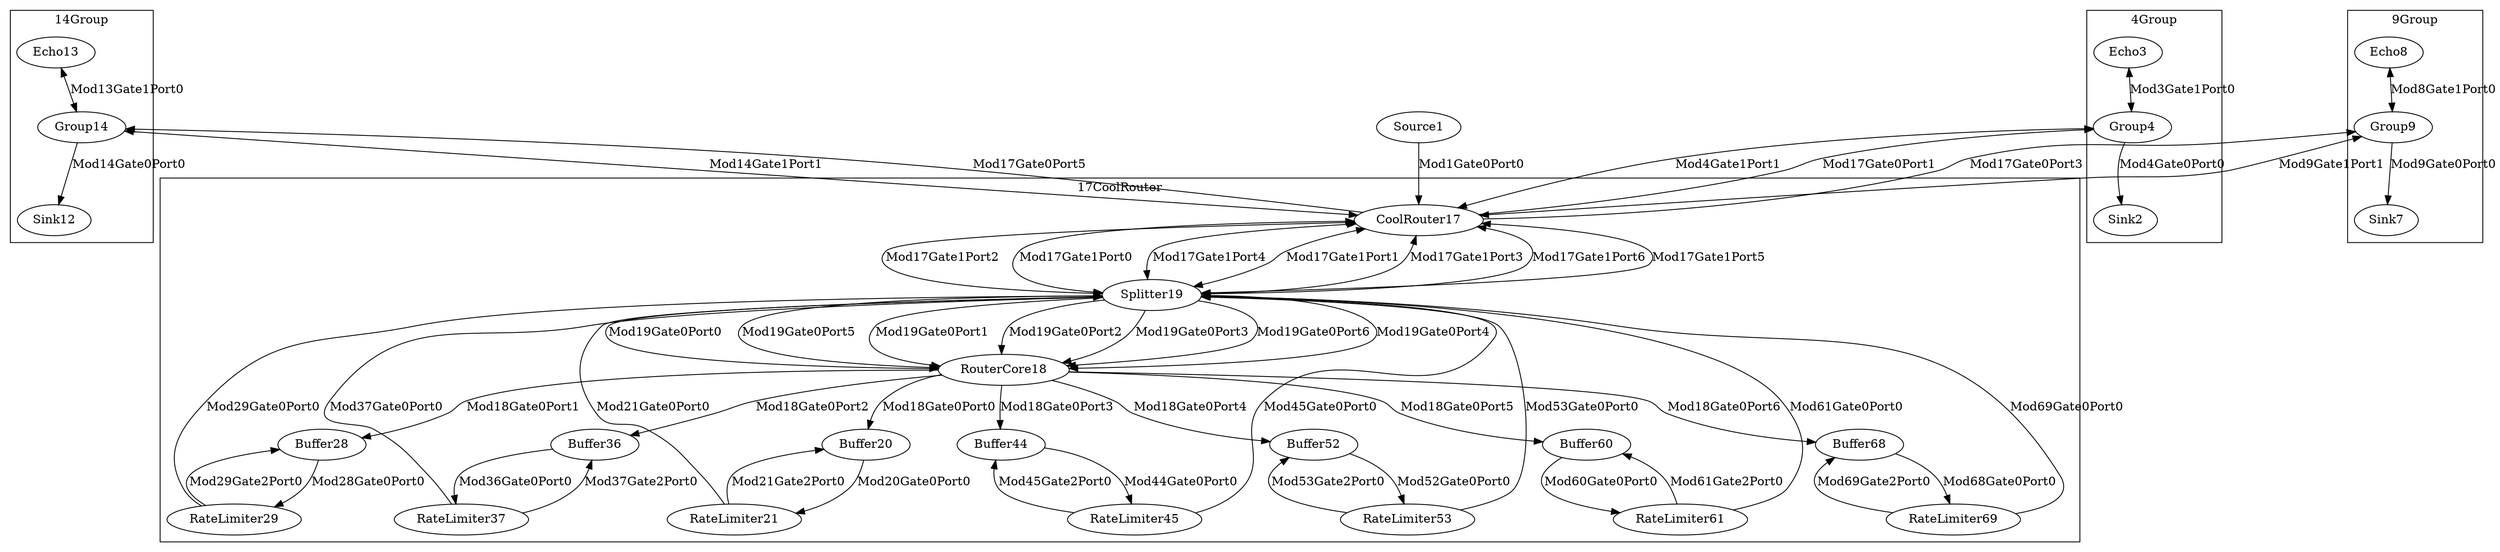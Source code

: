 digraph {
	1[label=Source1];
	subgraph cluster_4 { 
	label="4Group";
	4[label=Group4];
		3[label=Echo3];
		2[label=Sink2];
	 }
	subgraph cluster_9 { 
	label="9Group";
	9[label=Group9];
		8[label=Echo8];
		7[label=Sink7];
	 }
	subgraph cluster_14 { 
	label="14Group";
	14[label=Group14];
		13[label=Echo13];
		12[label=Sink12];
	 }
	subgraph cluster_17 { 
	label="17CoolRouter";
	17[label=CoolRouter17];
		18[label=RouterCore18];
		19[label=Splitter19];
		20[label=Buffer20];
		21[label=RateLimiter21];
		28[label=Buffer28];
		29[label=RateLimiter29];
		36[label=Buffer36];
		37[label=RateLimiter37];
		44[label=Buffer44];
		45[label=RateLimiter45];
		52[label=Buffer52];
		53[label=RateLimiter53];
		60[label=Buffer60];
		61[label=RateLimiter61];
		68[label=Buffer68];
		69[label=RateLimiter69];
	 }
	37 -> 36[label=Mod37Gate2Port0];
	37 -> 19[label=Mod37Gate0Port0];
	9 -> 7[label=Mod9Gate0Port0];
	9 -> 17[dir="both",label=Mod9Gate1Port1];
	1 -> 17[label=Mod1Gate0Port0];
	44 -> 45[label=Mod44Gate0Port0];
	20 -> 21[label=Mod20Gate0Port0];
	29 -> 28[label=Mod29Gate2Port0];
	29 -> 19[label=Mod29Gate0Port0];
	18 -> 68[label=Mod18Gate0Port6];
	18 -> 36[label=Mod18Gate0Port2];
	18 -> 20[label=Mod18Gate0Port0];
	18 -> 28[label=Mod18Gate0Port1];
	18 -> 44[label=Mod18Gate0Port3];
	18 -> 52[label=Mod18Gate0Port4];
	18 -> 60[label=Mod18Gate0Port5];
	28 -> 29[label=Mod28Gate0Port0];
	68 -> 69[label=Mod68Gate0Port0];
	13 -> 14[dir="both",label=Mod13Gate1Port0];
	4 -> 2[label=Mod4Gate0Port0];
	4 -> 17[dir="both",label=Mod4Gate1Port1];
	52 -> 53[label=Mod52Gate0Port0];
	53 -> 19[label=Mod53Gate0Port0];
	53 -> 52[label=Mod53Gate2Port0];
	19 -> 18[label=Mod19Gate0Port0];
	19 -> 18[label=Mod19Gate0Port5];
	19 -> 18[label=Mod19Gate0Port1];
	19 -> 18[label=Mod19Gate0Port2];
	19 -> 18[label=Mod19Gate0Port3];
	19 -> 18[label=Mod19Gate0Port6];
	19 -> 18[label=Mod19Gate0Port4];
	61 -> 60[label=Mod61Gate2Port0];
	61 -> 19[label=Mod61Gate0Port0];
	21 -> 19[label=Mod21Gate0Port0];
	21 -> 20[label=Mod21Gate2Port0];
	36 -> 37[label=Mod36Gate0Port0];
	14 -> 17[dir="both",label=Mod14Gate1Port1];
	14 -> 12[label=Mod14Gate0Port0];
	60 -> 61[label=Mod60Gate0Port0];
	45 -> 19[label=Mod45Gate0Port0];
	45 -> 44[label=Mod45Gate2Port0];
	8 -> 9[dir="both",label=Mod8Gate1Port0];
	69 -> 68[label=Mod69Gate2Port0];
	69 -> 19[label=Mod69Gate0Port0];
	17 -> 9[label=Mod17Gate0Port3];
	17 -> 14[label=Mod17Gate0Port5];
	17 -> 4[label=Mod17Gate0Port1];
	17 -> 19[dir="both",label=Mod17Gate1Port2];
	17 -> 19[dir="both",label=Mod17Gate1Port0];
	17 -> 19[dir="both",label=Mod17Gate1Port4];
	17 -> 19[dir="both",label=Mod17Gate1Port1];
	17 -> 19[dir="both",label=Mod17Gate1Port3];
	17 -> 19[dir="both",label=Mod17Gate1Port6];
	17 -> 19[dir="both",label=Mod17Gate1Port5];
	3 -> 4[dir="both",label=Mod3Gate1Port0];
}
